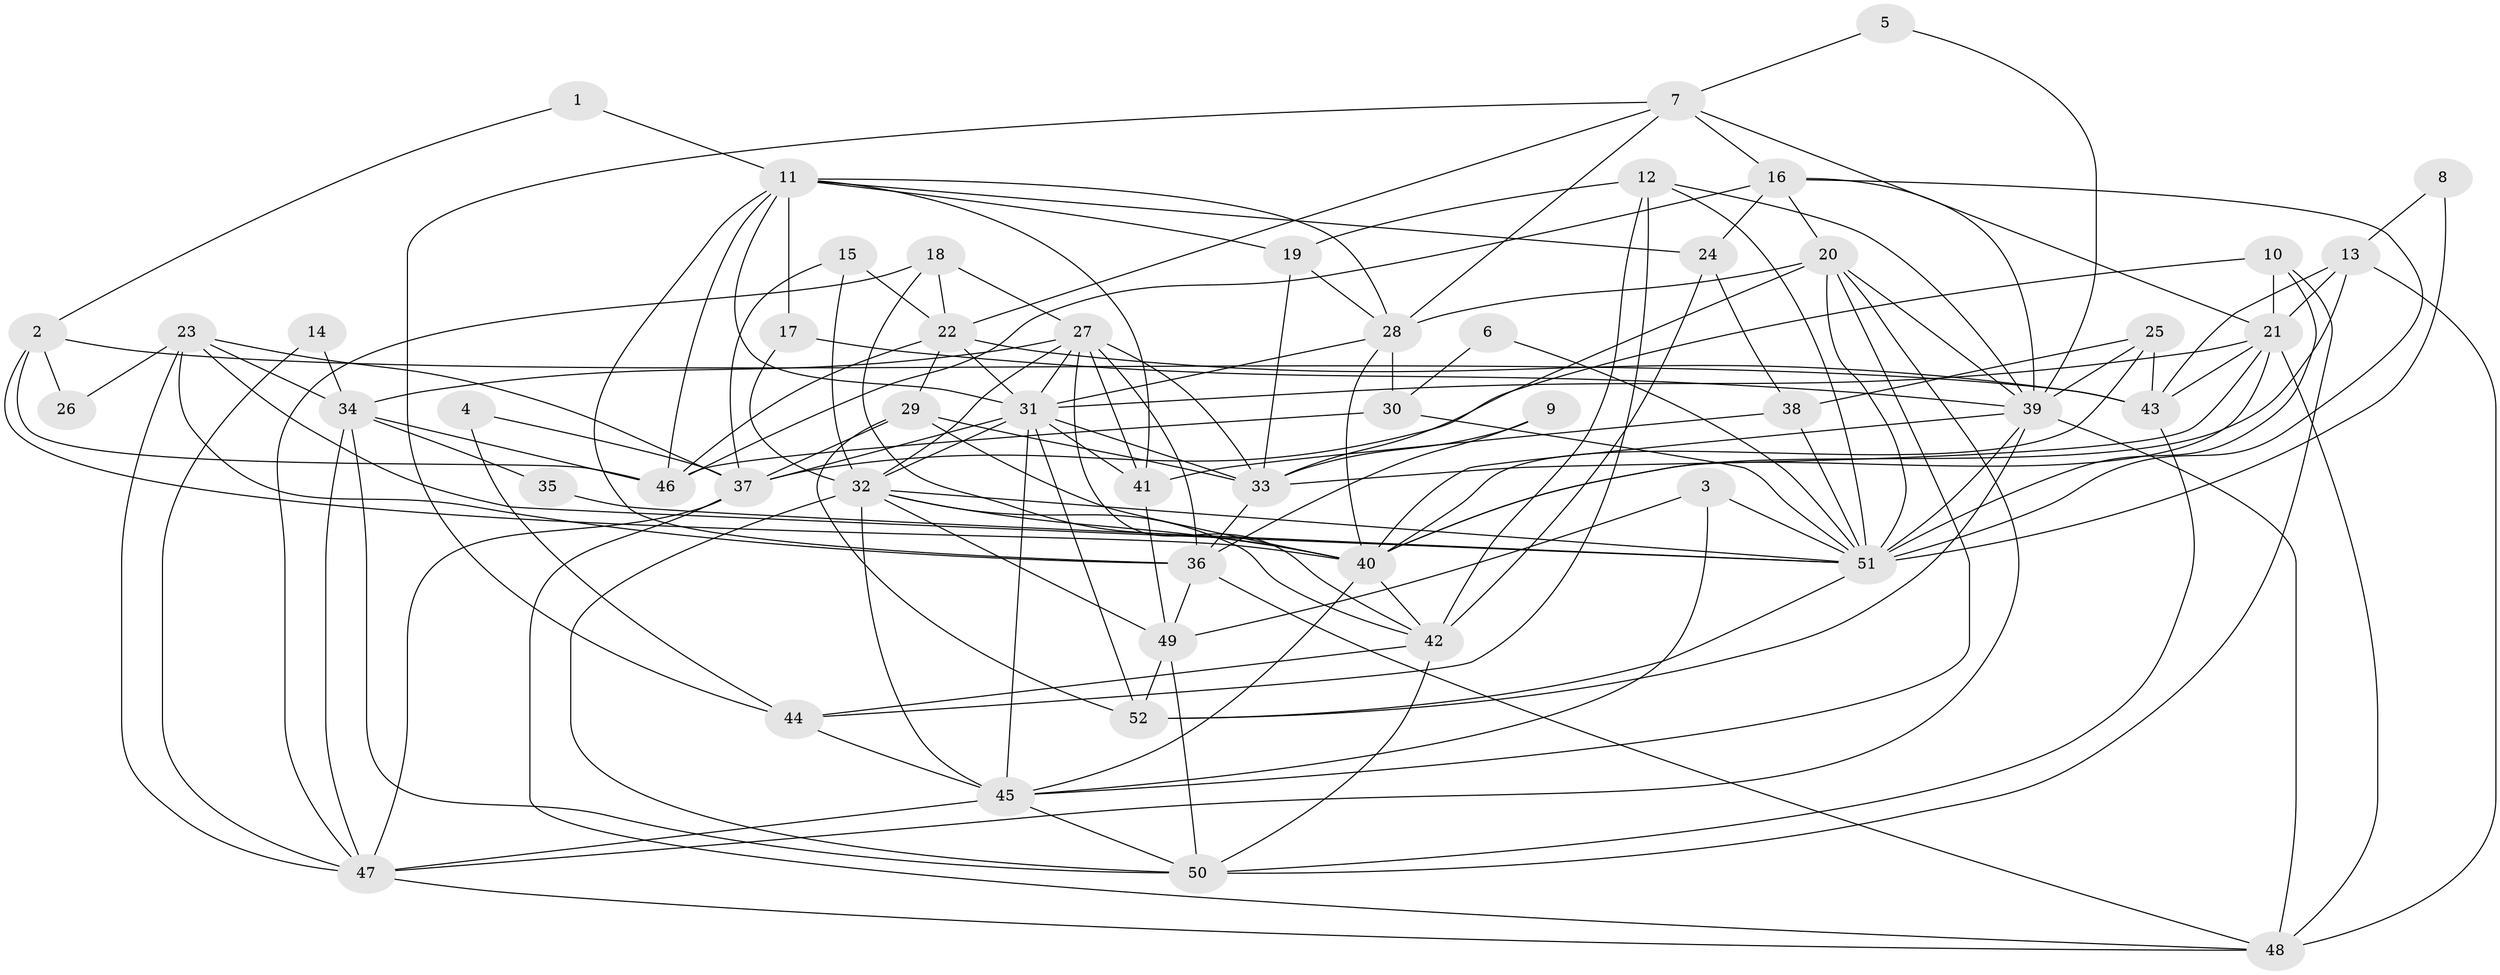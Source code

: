 // original degree distribution, {2: 0.18269230769230768, 3: 0.18269230769230768, 4: 0.28846153846153844, 8: 0.019230769230769232, 5: 0.20192307692307693, 6: 0.10576923076923077, 7: 0.019230769230769232}
// Generated by graph-tools (version 1.1) at 2025/50/03/09/25 03:50:08]
// undirected, 52 vertices, 147 edges
graph export_dot {
graph [start="1"]
  node [color=gray90,style=filled];
  1;
  2;
  3;
  4;
  5;
  6;
  7;
  8;
  9;
  10;
  11;
  12;
  13;
  14;
  15;
  16;
  17;
  18;
  19;
  20;
  21;
  22;
  23;
  24;
  25;
  26;
  27;
  28;
  29;
  30;
  31;
  32;
  33;
  34;
  35;
  36;
  37;
  38;
  39;
  40;
  41;
  42;
  43;
  44;
  45;
  46;
  47;
  48;
  49;
  50;
  51;
  52;
  1 -- 2 [weight=1.0];
  1 -- 11 [weight=1.0];
  2 -- 26 [weight=1.0];
  2 -- 40 [weight=2.0];
  2 -- 43 [weight=1.0];
  2 -- 46 [weight=1.0];
  3 -- 45 [weight=1.0];
  3 -- 49 [weight=1.0];
  3 -- 51 [weight=1.0];
  4 -- 37 [weight=1.0];
  4 -- 44 [weight=1.0];
  5 -- 7 [weight=1.0];
  5 -- 39 [weight=1.0];
  6 -- 30 [weight=1.0];
  6 -- 51 [weight=1.0];
  7 -- 16 [weight=1.0];
  7 -- 21 [weight=1.0];
  7 -- 22 [weight=1.0];
  7 -- 28 [weight=1.0];
  7 -- 44 [weight=1.0];
  8 -- 13 [weight=1.0];
  8 -- 51 [weight=1.0];
  9 -- 33 [weight=1.0];
  9 -- 36 [weight=1.0];
  10 -- 21 [weight=1.0];
  10 -- 37 [weight=1.0];
  10 -- 50 [weight=1.0];
  10 -- 51 [weight=1.0];
  11 -- 17 [weight=1.0];
  11 -- 19 [weight=1.0];
  11 -- 24 [weight=1.0];
  11 -- 28 [weight=1.0];
  11 -- 31 [weight=1.0];
  11 -- 36 [weight=1.0];
  11 -- 41 [weight=1.0];
  11 -- 46 [weight=1.0];
  12 -- 19 [weight=1.0];
  12 -- 39 [weight=1.0];
  12 -- 42 [weight=1.0];
  12 -- 44 [weight=1.0];
  12 -- 51 [weight=1.0];
  13 -- 21 [weight=1.0];
  13 -- 40 [weight=1.0];
  13 -- 43 [weight=1.0];
  13 -- 48 [weight=1.0];
  14 -- 34 [weight=1.0];
  14 -- 47 [weight=1.0];
  15 -- 22 [weight=1.0];
  15 -- 32 [weight=1.0];
  15 -- 37 [weight=1.0];
  16 -- 20 [weight=1.0];
  16 -- 24 [weight=1.0];
  16 -- 39 [weight=1.0];
  16 -- 46 [weight=1.0];
  16 -- 51 [weight=1.0];
  17 -- 32 [weight=1.0];
  17 -- 39 [weight=1.0];
  18 -- 22 [weight=1.0];
  18 -- 27 [weight=1.0];
  18 -- 40 [weight=1.0];
  18 -- 47 [weight=1.0];
  19 -- 28 [weight=1.0];
  19 -- 33 [weight=1.0];
  20 -- 28 [weight=1.0];
  20 -- 33 [weight=1.0];
  20 -- 39 [weight=1.0];
  20 -- 45 [weight=1.0];
  20 -- 47 [weight=1.0];
  20 -- 51 [weight=1.0];
  21 -- 31 [weight=1.0];
  21 -- 33 [weight=1.0];
  21 -- 40 [weight=1.0];
  21 -- 43 [weight=1.0];
  21 -- 48 [weight=1.0];
  22 -- 29 [weight=1.0];
  22 -- 31 [weight=1.0];
  22 -- 43 [weight=1.0];
  22 -- 46 [weight=1.0];
  23 -- 26 [weight=1.0];
  23 -- 34 [weight=1.0];
  23 -- 36 [weight=1.0];
  23 -- 37 [weight=1.0];
  23 -- 47 [weight=1.0];
  23 -- 51 [weight=1.0];
  24 -- 38 [weight=1.0];
  24 -- 42 [weight=1.0];
  25 -- 38 [weight=1.0];
  25 -- 39 [weight=1.0];
  25 -- 40 [weight=1.0];
  25 -- 43 [weight=1.0];
  27 -- 31 [weight=1.0];
  27 -- 32 [weight=1.0];
  27 -- 33 [weight=1.0];
  27 -- 34 [weight=1.0];
  27 -- 36 [weight=1.0];
  27 -- 41 [weight=1.0];
  27 -- 42 [weight=1.0];
  28 -- 30 [weight=1.0];
  28 -- 31 [weight=1.0];
  28 -- 40 [weight=1.0];
  29 -- 33 [weight=1.0];
  29 -- 37 [weight=1.0];
  29 -- 40 [weight=1.0];
  29 -- 52 [weight=1.0];
  30 -- 46 [weight=1.0];
  30 -- 51 [weight=1.0];
  31 -- 32 [weight=1.0];
  31 -- 33 [weight=1.0];
  31 -- 37 [weight=1.0];
  31 -- 41 [weight=1.0];
  31 -- 45 [weight=1.0];
  31 -- 52 [weight=1.0];
  32 -- 40 [weight=1.0];
  32 -- 42 [weight=1.0];
  32 -- 45 [weight=1.0];
  32 -- 49 [weight=1.0];
  32 -- 50 [weight=1.0];
  32 -- 51 [weight=1.0];
  33 -- 36 [weight=1.0];
  34 -- 35 [weight=1.0];
  34 -- 46 [weight=1.0];
  34 -- 47 [weight=1.0];
  34 -- 50 [weight=1.0];
  35 -- 51 [weight=1.0];
  36 -- 48 [weight=1.0];
  36 -- 49 [weight=1.0];
  37 -- 47 [weight=1.0];
  37 -- 48 [weight=1.0];
  38 -- 41 [weight=1.0];
  38 -- 51 [weight=1.0];
  39 -- 40 [weight=1.0];
  39 -- 48 [weight=1.0];
  39 -- 51 [weight=1.0];
  39 -- 52 [weight=1.0];
  40 -- 42 [weight=1.0];
  40 -- 45 [weight=1.0];
  41 -- 49 [weight=1.0];
  42 -- 44 [weight=1.0];
  42 -- 50 [weight=1.0];
  43 -- 50 [weight=1.0];
  44 -- 45 [weight=1.0];
  45 -- 47 [weight=1.0];
  45 -- 50 [weight=1.0];
  47 -- 48 [weight=1.0];
  49 -- 50 [weight=1.0];
  49 -- 52 [weight=1.0];
  51 -- 52 [weight=1.0];
}
